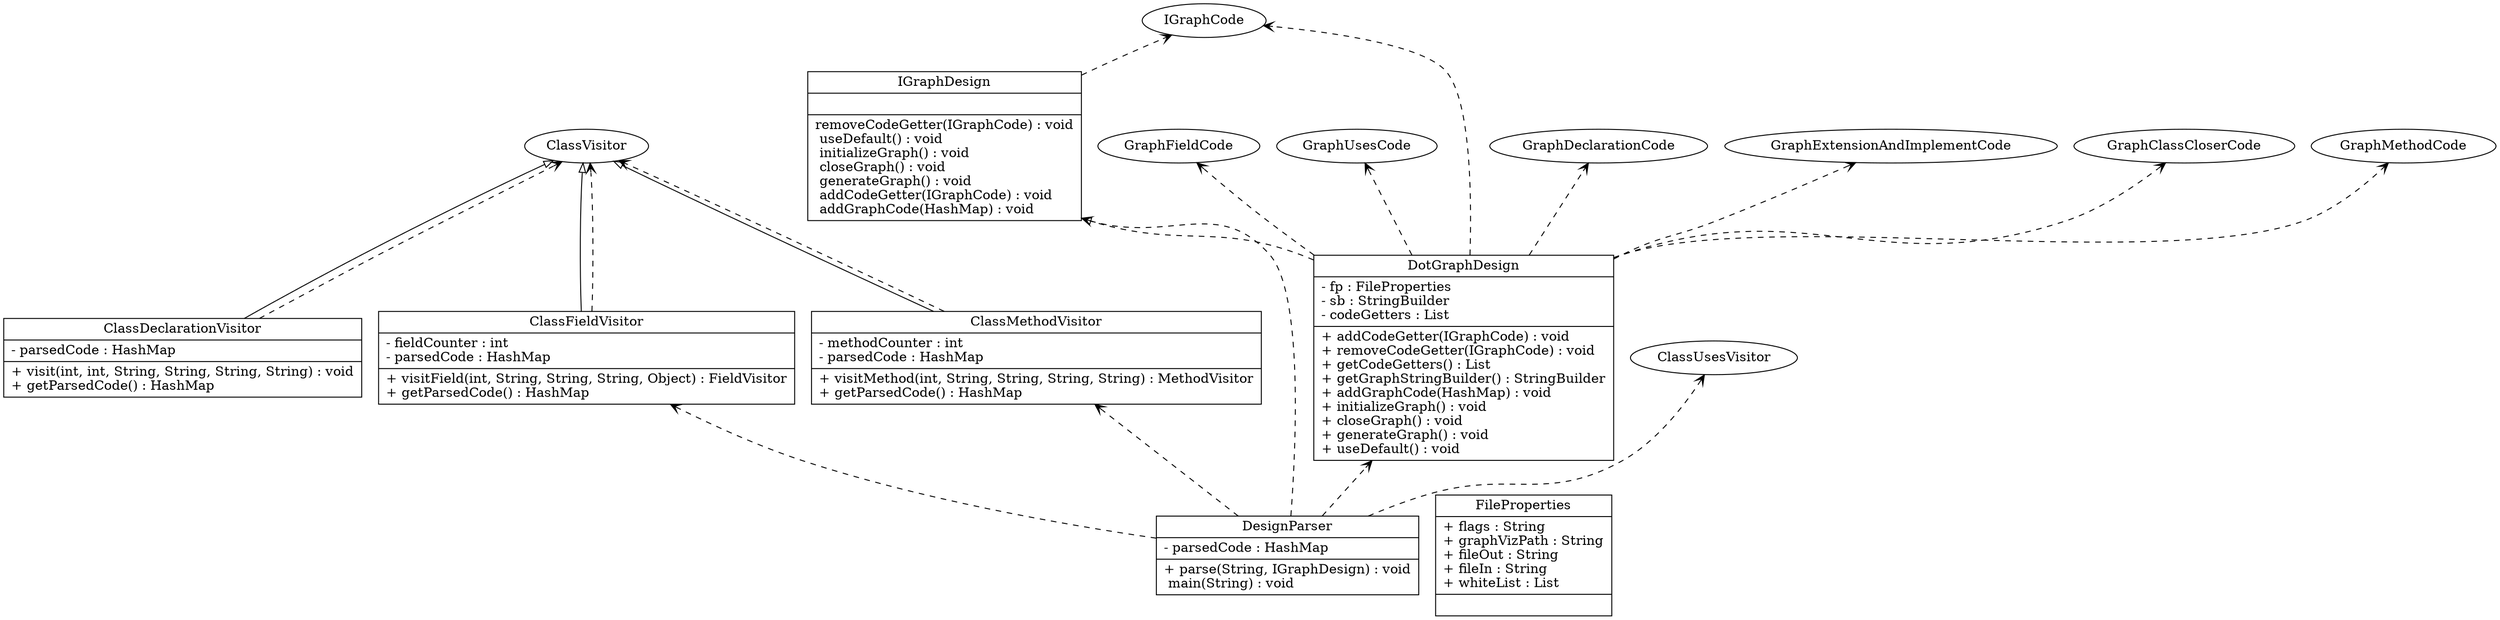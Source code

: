 digraph G{
rankdir=BT;
ClassDeclarationVisitor [
shape="record",
label = "{ClassDeclarationVisitor|- parsedCode : HashMap\l|+ visit(int, int, String, String, String, String) : void\l+ getParsedCode() : HashMap\l}"
];ClassDeclarationVisitor -> ClassVisitor [arrowhead="onormal", style="solid"];ClassDeclarationVisitor -> ClassVisitor [arrowhead="open", style="dashed"];ClassFieldVisitor [
shape="record",
label = "{ClassFieldVisitor|- fieldCounter : int\l- parsedCode : HashMap\l|+ visitField(int, String, String, String, Object) : FieldVisitor\l+ getParsedCode() : HashMap\l}"
];ClassFieldVisitor -> ClassVisitor [arrowhead="onormal", style="solid"];ClassFieldVisitor -> ClassVisitor [arrowhead="open", style="dashed"];ClassMethodVisitor [
shape="record",
label = "{ClassMethodVisitor|- methodCounter : int\l- parsedCode : HashMap\l|+ visitMethod(int, String, String, String, String) : MethodVisitor\l+ getParsedCode() : HashMap\l}"
];ClassMethodVisitor -> ClassVisitor [arrowhead="onormal", style="solid"];ClassMethodVisitor -> ClassVisitor [arrowhead="open", style="dashed"];DesignParser [
shape="record",
label = "{DesignParser|- parsedCode : HashMap\l|+ parse(String, IGraphDesign) : void\l main(String) : void\l}"
];DesignParser -> IGraphDesign [arrowhead="open", style="dashed"];DesignParser -> DotGraphDesign [arrowhead="open", style="dashed"];DesignParser -> ClassUsesVisitor [arrowhead="open", style="dashed"];DesignParser -> ClassFieldVisitor [arrowhead="open", style="dashed"];DesignParser -> ClassMethodVisitor [arrowhead="open", style="dashed"];DotGraphDesign [
shape="record",
label = "{DotGraphDesign|- fp : FileProperties\l- sb : StringBuilder\l- codeGetters : List\l|+ addCodeGetter(IGraphCode) : void\l+ removeCodeGetter(IGraphCode) : void\l+ getCodeGetters() : List\l+ getGraphStringBuilder() : StringBuilder\l+ addGraphCode(HashMap) : void\l+ initializeGraph() : void\l+ closeGraph() : void\l+ generateGraph() : void\l+ useDefault() : void\l}"
];DotGraphDesign -> IGraphDesign [arrowhead="onormal", style="dashed"];DotGraphDesign -> GraphFieldCode [arrowhead="open", style="dashed"];DotGraphDesign -> GraphUsesCode [arrowhead="open", style="dashed"];DotGraphDesign -> IGraphCode [arrowhead="open", style="dashed"];DotGraphDesign -> GraphDeclarationCode [arrowhead="open", style="dashed"];DotGraphDesign -> GraphExtensionAndImplementCode [arrowhead="open", style="dashed"];DotGraphDesign -> GraphClassCloserCode [arrowhead="open", style="dashed"];DotGraphDesign -> GraphMethodCode [arrowhead="open", style="dashed"];FileProperties [
shape="record",
label = "{FileProperties|+ flags : String\l+ graphVizPath : String\l+ fileOut : String\l+ fileIn : String\l+ whiteList : List\l|}"
];IGraphDesign [
shape="record",
label = "{IGraphDesign|| removeCodeGetter(IGraphCode) : void\l useDefault() : void\l initializeGraph() : void\l closeGraph() : void\l generateGraph() : void\l addCodeGetter(IGraphCode) : void\l addGraphCode(HashMap) : void\l}"
];IGraphDesign -> IGraphCode [arrowhead="open", style="dashed"];}